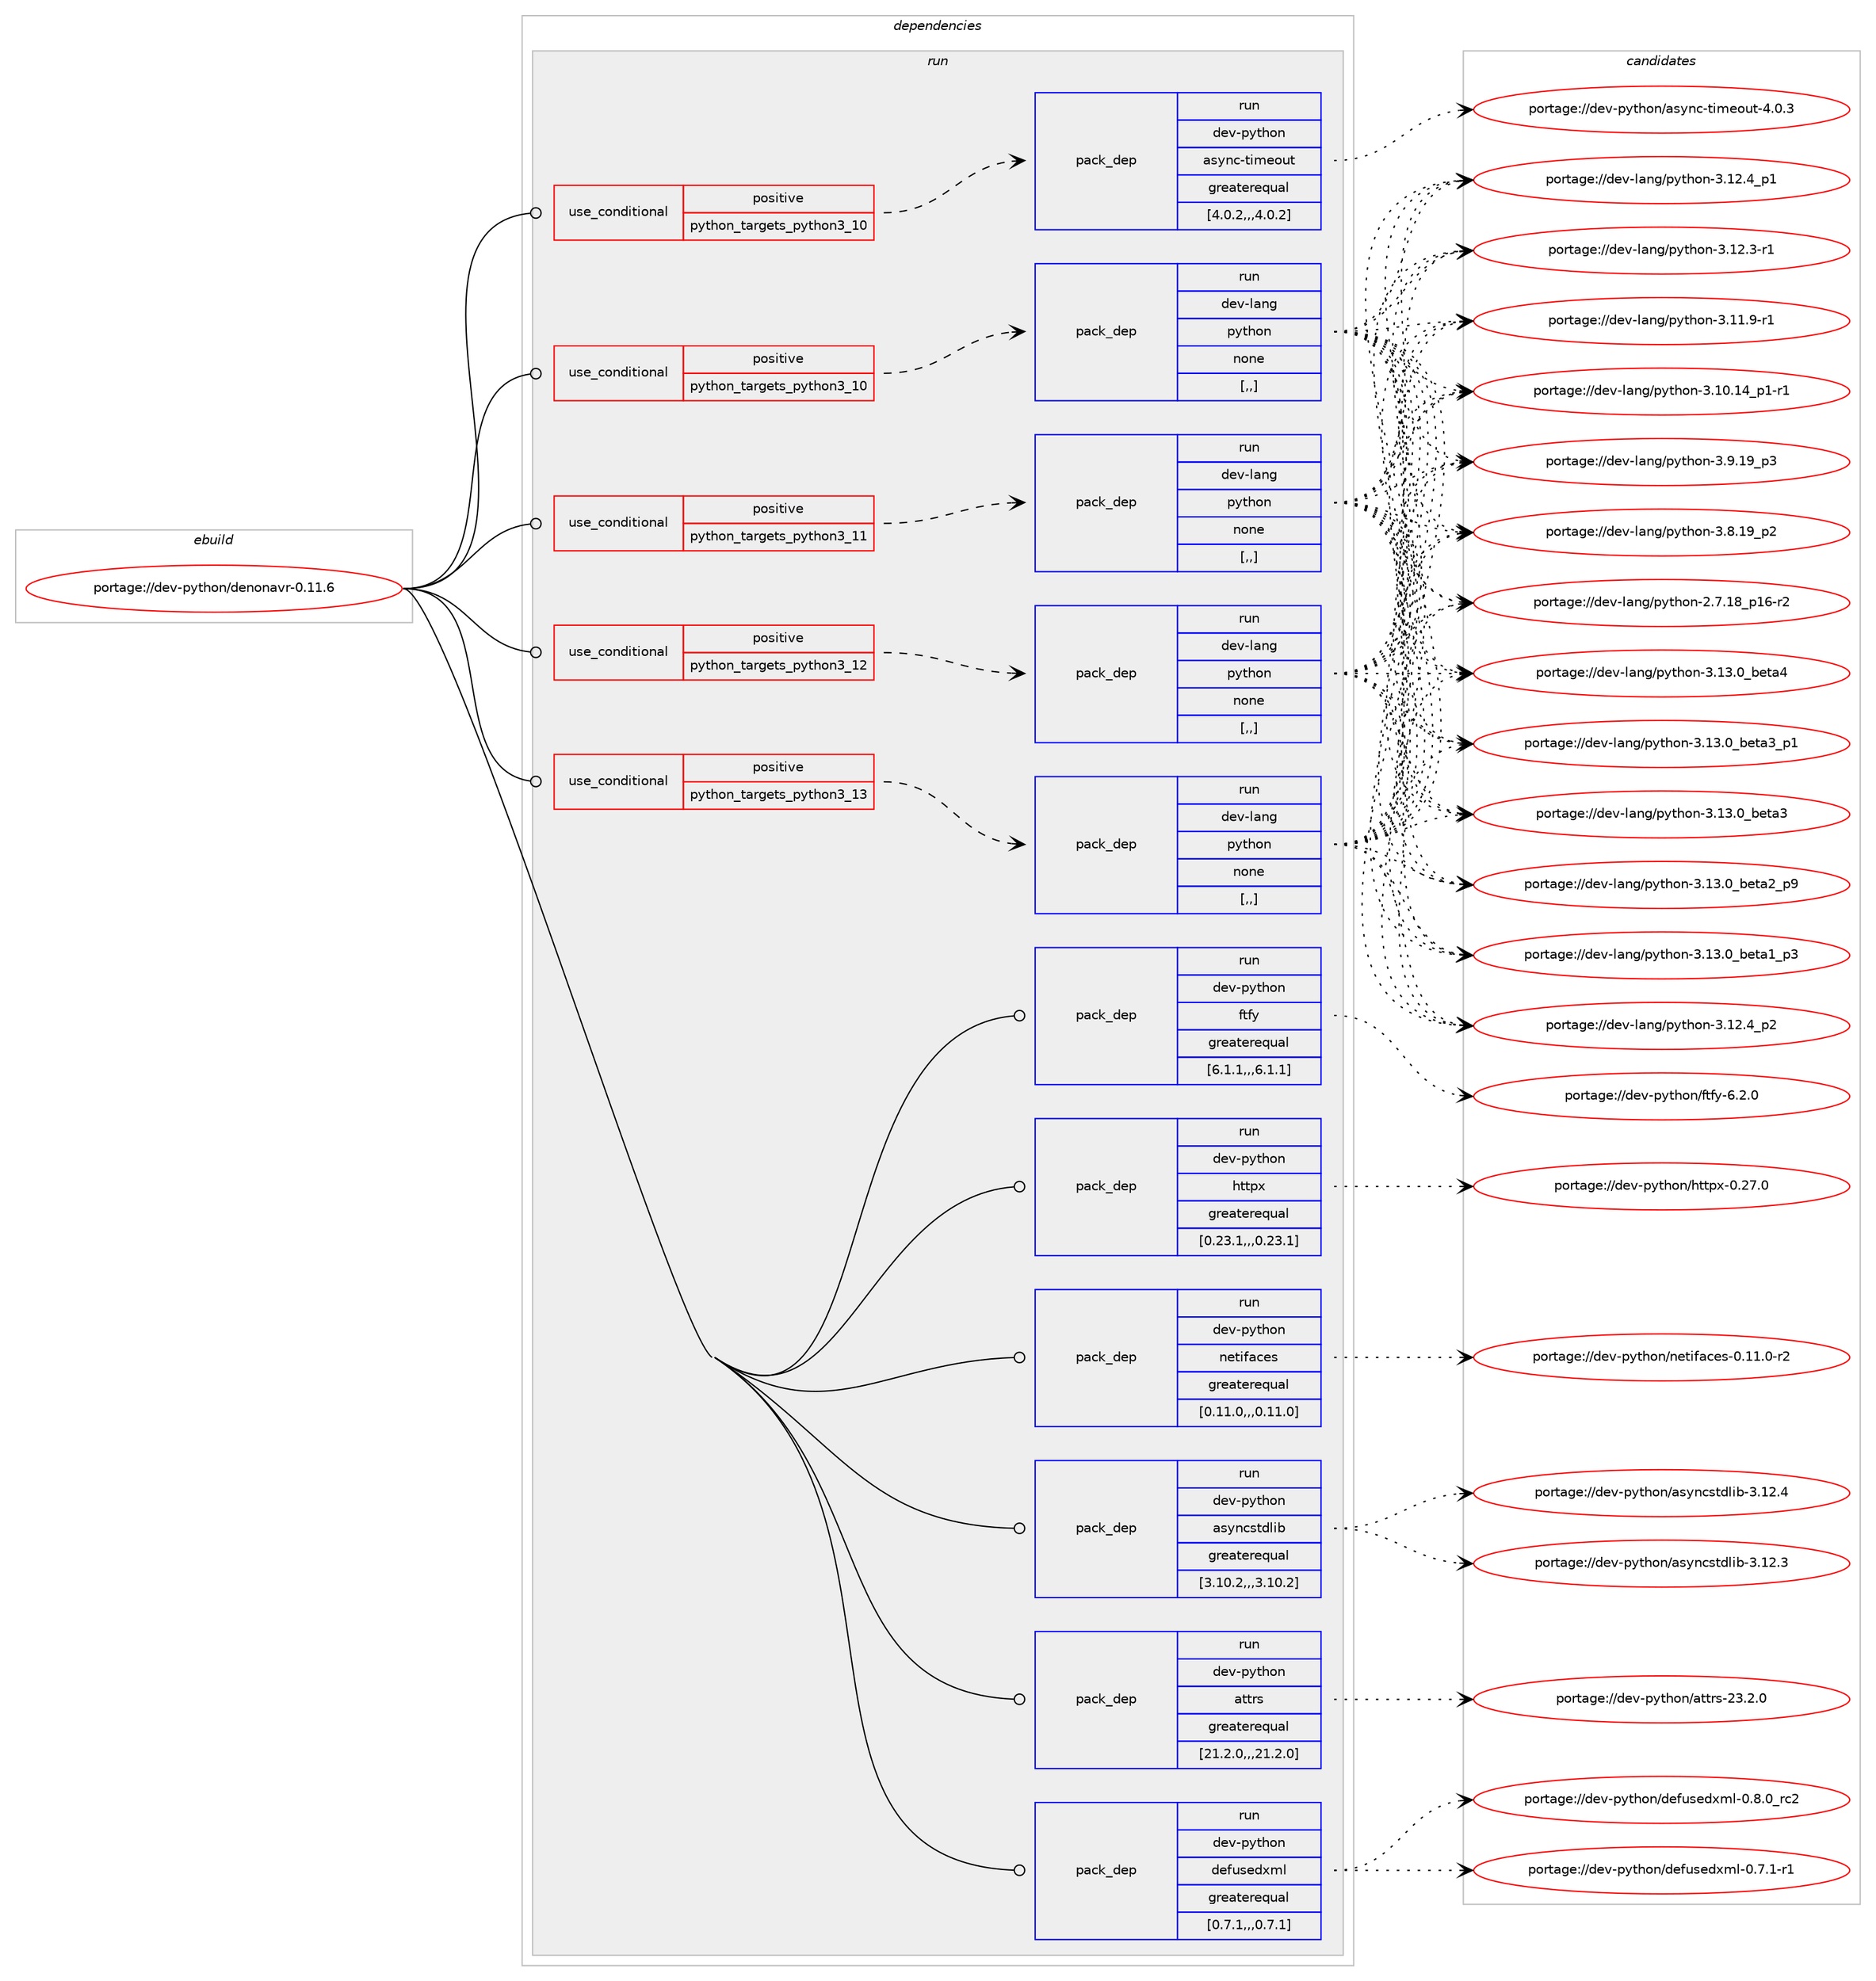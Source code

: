 digraph prolog {

# *************
# Graph options
# *************

newrank=true;
concentrate=true;
compound=true;
graph [rankdir=LR,fontname=Helvetica,fontsize=10,ranksep=1.5];#, ranksep=2.5, nodesep=0.2];
edge  [arrowhead=vee];
node  [fontname=Helvetica,fontsize=10];

# **********
# The ebuild
# **********

subgraph cluster_leftcol {
color=gray;
label=<<i>ebuild</i>>;
id [label="portage://dev-python/denonavr-0.11.6", color=red, width=4, href="../dev-python/denonavr-0.11.6.svg"];
}

# ****************
# The dependencies
# ****************

subgraph cluster_midcol {
color=gray;
label=<<i>dependencies</i>>;
subgraph cluster_compile {
fillcolor="#eeeeee";
style=filled;
label=<<i>compile</i>>;
}
subgraph cluster_compileandrun {
fillcolor="#eeeeee";
style=filled;
label=<<i>compile and run</i>>;
}
subgraph cluster_run {
fillcolor="#eeeeee";
style=filled;
label=<<i>run</i>>;
subgraph cond32315 {
dependency145319 [label=<<TABLE BORDER="0" CELLBORDER="1" CELLSPACING="0" CELLPADDING="4"><TR><TD ROWSPAN="3" CELLPADDING="10">use_conditional</TD></TR><TR><TD>positive</TD></TR><TR><TD>python_targets_python3_10</TD></TR></TABLE>>, shape=none, color=red];
subgraph pack111756 {
dependency145320 [label=<<TABLE BORDER="0" CELLBORDER="1" CELLSPACING="0" CELLPADDING="4" WIDTH="220"><TR><TD ROWSPAN="6" CELLPADDING="30">pack_dep</TD></TR><TR><TD WIDTH="110">run</TD></TR><TR><TD>dev-lang</TD></TR><TR><TD>python</TD></TR><TR><TD>none</TD></TR><TR><TD>[,,]</TD></TR></TABLE>>, shape=none, color=blue];
}
dependency145319:e -> dependency145320:w [weight=20,style="dashed",arrowhead="vee"];
}
id:e -> dependency145319:w [weight=20,style="solid",arrowhead="odot"];
subgraph cond32316 {
dependency145321 [label=<<TABLE BORDER="0" CELLBORDER="1" CELLSPACING="0" CELLPADDING="4"><TR><TD ROWSPAN="3" CELLPADDING="10">use_conditional</TD></TR><TR><TD>positive</TD></TR><TR><TD>python_targets_python3_10</TD></TR></TABLE>>, shape=none, color=red];
subgraph pack111757 {
dependency145322 [label=<<TABLE BORDER="0" CELLBORDER="1" CELLSPACING="0" CELLPADDING="4" WIDTH="220"><TR><TD ROWSPAN="6" CELLPADDING="30">pack_dep</TD></TR><TR><TD WIDTH="110">run</TD></TR><TR><TD>dev-python</TD></TR><TR><TD>async-timeout</TD></TR><TR><TD>greaterequal</TD></TR><TR><TD>[4.0.2,,,4.0.2]</TD></TR></TABLE>>, shape=none, color=blue];
}
dependency145321:e -> dependency145322:w [weight=20,style="dashed",arrowhead="vee"];
}
id:e -> dependency145321:w [weight=20,style="solid",arrowhead="odot"];
subgraph cond32317 {
dependency145323 [label=<<TABLE BORDER="0" CELLBORDER="1" CELLSPACING="0" CELLPADDING="4"><TR><TD ROWSPAN="3" CELLPADDING="10">use_conditional</TD></TR><TR><TD>positive</TD></TR><TR><TD>python_targets_python3_11</TD></TR></TABLE>>, shape=none, color=red];
subgraph pack111758 {
dependency145324 [label=<<TABLE BORDER="0" CELLBORDER="1" CELLSPACING="0" CELLPADDING="4" WIDTH="220"><TR><TD ROWSPAN="6" CELLPADDING="30">pack_dep</TD></TR><TR><TD WIDTH="110">run</TD></TR><TR><TD>dev-lang</TD></TR><TR><TD>python</TD></TR><TR><TD>none</TD></TR><TR><TD>[,,]</TD></TR></TABLE>>, shape=none, color=blue];
}
dependency145323:e -> dependency145324:w [weight=20,style="dashed",arrowhead="vee"];
}
id:e -> dependency145323:w [weight=20,style="solid",arrowhead="odot"];
subgraph cond32318 {
dependency145325 [label=<<TABLE BORDER="0" CELLBORDER="1" CELLSPACING="0" CELLPADDING="4"><TR><TD ROWSPAN="3" CELLPADDING="10">use_conditional</TD></TR><TR><TD>positive</TD></TR><TR><TD>python_targets_python3_12</TD></TR></TABLE>>, shape=none, color=red];
subgraph pack111759 {
dependency145326 [label=<<TABLE BORDER="0" CELLBORDER="1" CELLSPACING="0" CELLPADDING="4" WIDTH="220"><TR><TD ROWSPAN="6" CELLPADDING="30">pack_dep</TD></TR><TR><TD WIDTH="110">run</TD></TR><TR><TD>dev-lang</TD></TR><TR><TD>python</TD></TR><TR><TD>none</TD></TR><TR><TD>[,,]</TD></TR></TABLE>>, shape=none, color=blue];
}
dependency145325:e -> dependency145326:w [weight=20,style="dashed",arrowhead="vee"];
}
id:e -> dependency145325:w [weight=20,style="solid",arrowhead="odot"];
subgraph cond32319 {
dependency145327 [label=<<TABLE BORDER="0" CELLBORDER="1" CELLSPACING="0" CELLPADDING="4"><TR><TD ROWSPAN="3" CELLPADDING="10">use_conditional</TD></TR><TR><TD>positive</TD></TR><TR><TD>python_targets_python3_13</TD></TR></TABLE>>, shape=none, color=red];
subgraph pack111760 {
dependency145328 [label=<<TABLE BORDER="0" CELLBORDER="1" CELLSPACING="0" CELLPADDING="4" WIDTH="220"><TR><TD ROWSPAN="6" CELLPADDING="30">pack_dep</TD></TR><TR><TD WIDTH="110">run</TD></TR><TR><TD>dev-lang</TD></TR><TR><TD>python</TD></TR><TR><TD>none</TD></TR><TR><TD>[,,]</TD></TR></TABLE>>, shape=none, color=blue];
}
dependency145327:e -> dependency145328:w [weight=20,style="dashed",arrowhead="vee"];
}
id:e -> dependency145327:w [weight=20,style="solid",arrowhead="odot"];
subgraph pack111761 {
dependency145329 [label=<<TABLE BORDER="0" CELLBORDER="1" CELLSPACING="0" CELLPADDING="4" WIDTH="220"><TR><TD ROWSPAN="6" CELLPADDING="30">pack_dep</TD></TR><TR><TD WIDTH="110">run</TD></TR><TR><TD>dev-python</TD></TR><TR><TD>asyncstdlib</TD></TR><TR><TD>greaterequal</TD></TR><TR><TD>[3.10.2,,,3.10.2]</TD></TR></TABLE>>, shape=none, color=blue];
}
id:e -> dependency145329:w [weight=20,style="solid",arrowhead="odot"];
subgraph pack111762 {
dependency145330 [label=<<TABLE BORDER="0" CELLBORDER="1" CELLSPACING="0" CELLPADDING="4" WIDTH="220"><TR><TD ROWSPAN="6" CELLPADDING="30">pack_dep</TD></TR><TR><TD WIDTH="110">run</TD></TR><TR><TD>dev-python</TD></TR><TR><TD>attrs</TD></TR><TR><TD>greaterequal</TD></TR><TR><TD>[21.2.0,,,21.2.0]</TD></TR></TABLE>>, shape=none, color=blue];
}
id:e -> dependency145330:w [weight=20,style="solid",arrowhead="odot"];
subgraph pack111763 {
dependency145331 [label=<<TABLE BORDER="0" CELLBORDER="1" CELLSPACING="0" CELLPADDING="4" WIDTH="220"><TR><TD ROWSPAN="6" CELLPADDING="30">pack_dep</TD></TR><TR><TD WIDTH="110">run</TD></TR><TR><TD>dev-python</TD></TR><TR><TD>defusedxml</TD></TR><TR><TD>greaterequal</TD></TR><TR><TD>[0.7.1,,,0.7.1]</TD></TR></TABLE>>, shape=none, color=blue];
}
id:e -> dependency145331:w [weight=20,style="solid",arrowhead="odot"];
subgraph pack111764 {
dependency145332 [label=<<TABLE BORDER="0" CELLBORDER="1" CELLSPACING="0" CELLPADDING="4" WIDTH="220"><TR><TD ROWSPAN="6" CELLPADDING="30">pack_dep</TD></TR><TR><TD WIDTH="110">run</TD></TR><TR><TD>dev-python</TD></TR><TR><TD>ftfy</TD></TR><TR><TD>greaterequal</TD></TR><TR><TD>[6.1.1,,,6.1.1]</TD></TR></TABLE>>, shape=none, color=blue];
}
id:e -> dependency145332:w [weight=20,style="solid",arrowhead="odot"];
subgraph pack111765 {
dependency145333 [label=<<TABLE BORDER="0" CELLBORDER="1" CELLSPACING="0" CELLPADDING="4" WIDTH="220"><TR><TD ROWSPAN="6" CELLPADDING="30">pack_dep</TD></TR><TR><TD WIDTH="110">run</TD></TR><TR><TD>dev-python</TD></TR><TR><TD>httpx</TD></TR><TR><TD>greaterequal</TD></TR><TR><TD>[0.23.1,,,0.23.1]</TD></TR></TABLE>>, shape=none, color=blue];
}
id:e -> dependency145333:w [weight=20,style="solid",arrowhead="odot"];
subgraph pack111766 {
dependency145334 [label=<<TABLE BORDER="0" CELLBORDER="1" CELLSPACING="0" CELLPADDING="4" WIDTH="220"><TR><TD ROWSPAN="6" CELLPADDING="30">pack_dep</TD></TR><TR><TD WIDTH="110">run</TD></TR><TR><TD>dev-python</TD></TR><TR><TD>netifaces</TD></TR><TR><TD>greaterequal</TD></TR><TR><TD>[0.11.0,,,0.11.0]</TD></TR></TABLE>>, shape=none, color=blue];
}
id:e -> dependency145334:w [weight=20,style="solid",arrowhead="odot"];
}
}

# **************
# The candidates
# **************

subgraph cluster_choices {
rank=same;
color=gray;
label=<<i>candidates</i>>;

subgraph choice111756 {
color=black;
nodesep=1;
choice1001011184510897110103471121211161041111104551464951464895981011169752 [label="portage://dev-lang/python-3.13.0_beta4", color=red, width=4,href="../dev-lang/python-3.13.0_beta4.svg"];
choice10010111845108971101034711212111610411111045514649514648959810111697519511249 [label="portage://dev-lang/python-3.13.0_beta3_p1", color=red, width=4,href="../dev-lang/python-3.13.0_beta3_p1.svg"];
choice1001011184510897110103471121211161041111104551464951464895981011169751 [label="portage://dev-lang/python-3.13.0_beta3", color=red, width=4,href="../dev-lang/python-3.13.0_beta3.svg"];
choice10010111845108971101034711212111610411111045514649514648959810111697509511257 [label="portage://dev-lang/python-3.13.0_beta2_p9", color=red, width=4,href="../dev-lang/python-3.13.0_beta2_p9.svg"];
choice10010111845108971101034711212111610411111045514649514648959810111697499511251 [label="portage://dev-lang/python-3.13.0_beta1_p3", color=red, width=4,href="../dev-lang/python-3.13.0_beta1_p3.svg"];
choice100101118451089711010347112121116104111110455146495046529511250 [label="portage://dev-lang/python-3.12.4_p2", color=red, width=4,href="../dev-lang/python-3.12.4_p2.svg"];
choice100101118451089711010347112121116104111110455146495046529511249 [label="portage://dev-lang/python-3.12.4_p1", color=red, width=4,href="../dev-lang/python-3.12.4_p1.svg"];
choice100101118451089711010347112121116104111110455146495046514511449 [label="portage://dev-lang/python-3.12.3-r1", color=red, width=4,href="../dev-lang/python-3.12.3-r1.svg"];
choice100101118451089711010347112121116104111110455146494946574511449 [label="portage://dev-lang/python-3.11.9-r1", color=red, width=4,href="../dev-lang/python-3.11.9-r1.svg"];
choice100101118451089711010347112121116104111110455146494846495295112494511449 [label="portage://dev-lang/python-3.10.14_p1-r1", color=red, width=4,href="../dev-lang/python-3.10.14_p1-r1.svg"];
choice100101118451089711010347112121116104111110455146574649579511251 [label="portage://dev-lang/python-3.9.19_p3", color=red, width=4,href="../dev-lang/python-3.9.19_p3.svg"];
choice100101118451089711010347112121116104111110455146564649579511250 [label="portage://dev-lang/python-3.8.19_p2", color=red, width=4,href="../dev-lang/python-3.8.19_p2.svg"];
choice100101118451089711010347112121116104111110455046554649569511249544511450 [label="portage://dev-lang/python-2.7.18_p16-r2", color=red, width=4,href="../dev-lang/python-2.7.18_p16-r2.svg"];
dependency145320:e -> choice1001011184510897110103471121211161041111104551464951464895981011169752:w [style=dotted,weight="100"];
dependency145320:e -> choice10010111845108971101034711212111610411111045514649514648959810111697519511249:w [style=dotted,weight="100"];
dependency145320:e -> choice1001011184510897110103471121211161041111104551464951464895981011169751:w [style=dotted,weight="100"];
dependency145320:e -> choice10010111845108971101034711212111610411111045514649514648959810111697509511257:w [style=dotted,weight="100"];
dependency145320:e -> choice10010111845108971101034711212111610411111045514649514648959810111697499511251:w [style=dotted,weight="100"];
dependency145320:e -> choice100101118451089711010347112121116104111110455146495046529511250:w [style=dotted,weight="100"];
dependency145320:e -> choice100101118451089711010347112121116104111110455146495046529511249:w [style=dotted,weight="100"];
dependency145320:e -> choice100101118451089711010347112121116104111110455146495046514511449:w [style=dotted,weight="100"];
dependency145320:e -> choice100101118451089711010347112121116104111110455146494946574511449:w [style=dotted,weight="100"];
dependency145320:e -> choice100101118451089711010347112121116104111110455146494846495295112494511449:w [style=dotted,weight="100"];
dependency145320:e -> choice100101118451089711010347112121116104111110455146574649579511251:w [style=dotted,weight="100"];
dependency145320:e -> choice100101118451089711010347112121116104111110455146564649579511250:w [style=dotted,weight="100"];
dependency145320:e -> choice100101118451089711010347112121116104111110455046554649569511249544511450:w [style=dotted,weight="100"];
}
subgraph choice111757 {
color=black;
nodesep=1;
choice1001011184511212111610411111047971151211109945116105109101111117116455246484651 [label="portage://dev-python/async-timeout-4.0.3", color=red, width=4,href="../dev-python/async-timeout-4.0.3.svg"];
dependency145322:e -> choice1001011184511212111610411111047971151211109945116105109101111117116455246484651:w [style=dotted,weight="100"];
}
subgraph choice111758 {
color=black;
nodesep=1;
choice1001011184510897110103471121211161041111104551464951464895981011169752 [label="portage://dev-lang/python-3.13.0_beta4", color=red, width=4,href="../dev-lang/python-3.13.0_beta4.svg"];
choice10010111845108971101034711212111610411111045514649514648959810111697519511249 [label="portage://dev-lang/python-3.13.0_beta3_p1", color=red, width=4,href="../dev-lang/python-3.13.0_beta3_p1.svg"];
choice1001011184510897110103471121211161041111104551464951464895981011169751 [label="portage://dev-lang/python-3.13.0_beta3", color=red, width=4,href="../dev-lang/python-3.13.0_beta3.svg"];
choice10010111845108971101034711212111610411111045514649514648959810111697509511257 [label="portage://dev-lang/python-3.13.0_beta2_p9", color=red, width=4,href="../dev-lang/python-3.13.0_beta2_p9.svg"];
choice10010111845108971101034711212111610411111045514649514648959810111697499511251 [label="portage://dev-lang/python-3.13.0_beta1_p3", color=red, width=4,href="../dev-lang/python-3.13.0_beta1_p3.svg"];
choice100101118451089711010347112121116104111110455146495046529511250 [label="portage://dev-lang/python-3.12.4_p2", color=red, width=4,href="../dev-lang/python-3.12.4_p2.svg"];
choice100101118451089711010347112121116104111110455146495046529511249 [label="portage://dev-lang/python-3.12.4_p1", color=red, width=4,href="../dev-lang/python-3.12.4_p1.svg"];
choice100101118451089711010347112121116104111110455146495046514511449 [label="portage://dev-lang/python-3.12.3-r1", color=red, width=4,href="../dev-lang/python-3.12.3-r1.svg"];
choice100101118451089711010347112121116104111110455146494946574511449 [label="portage://dev-lang/python-3.11.9-r1", color=red, width=4,href="../dev-lang/python-3.11.9-r1.svg"];
choice100101118451089711010347112121116104111110455146494846495295112494511449 [label="portage://dev-lang/python-3.10.14_p1-r1", color=red, width=4,href="../dev-lang/python-3.10.14_p1-r1.svg"];
choice100101118451089711010347112121116104111110455146574649579511251 [label="portage://dev-lang/python-3.9.19_p3", color=red, width=4,href="../dev-lang/python-3.9.19_p3.svg"];
choice100101118451089711010347112121116104111110455146564649579511250 [label="portage://dev-lang/python-3.8.19_p2", color=red, width=4,href="../dev-lang/python-3.8.19_p2.svg"];
choice100101118451089711010347112121116104111110455046554649569511249544511450 [label="portage://dev-lang/python-2.7.18_p16-r2", color=red, width=4,href="../dev-lang/python-2.7.18_p16-r2.svg"];
dependency145324:e -> choice1001011184510897110103471121211161041111104551464951464895981011169752:w [style=dotted,weight="100"];
dependency145324:e -> choice10010111845108971101034711212111610411111045514649514648959810111697519511249:w [style=dotted,weight="100"];
dependency145324:e -> choice1001011184510897110103471121211161041111104551464951464895981011169751:w [style=dotted,weight="100"];
dependency145324:e -> choice10010111845108971101034711212111610411111045514649514648959810111697509511257:w [style=dotted,weight="100"];
dependency145324:e -> choice10010111845108971101034711212111610411111045514649514648959810111697499511251:w [style=dotted,weight="100"];
dependency145324:e -> choice100101118451089711010347112121116104111110455146495046529511250:w [style=dotted,weight="100"];
dependency145324:e -> choice100101118451089711010347112121116104111110455146495046529511249:w [style=dotted,weight="100"];
dependency145324:e -> choice100101118451089711010347112121116104111110455146495046514511449:w [style=dotted,weight="100"];
dependency145324:e -> choice100101118451089711010347112121116104111110455146494946574511449:w [style=dotted,weight="100"];
dependency145324:e -> choice100101118451089711010347112121116104111110455146494846495295112494511449:w [style=dotted,weight="100"];
dependency145324:e -> choice100101118451089711010347112121116104111110455146574649579511251:w [style=dotted,weight="100"];
dependency145324:e -> choice100101118451089711010347112121116104111110455146564649579511250:w [style=dotted,weight="100"];
dependency145324:e -> choice100101118451089711010347112121116104111110455046554649569511249544511450:w [style=dotted,weight="100"];
}
subgraph choice111759 {
color=black;
nodesep=1;
choice1001011184510897110103471121211161041111104551464951464895981011169752 [label="portage://dev-lang/python-3.13.0_beta4", color=red, width=4,href="../dev-lang/python-3.13.0_beta4.svg"];
choice10010111845108971101034711212111610411111045514649514648959810111697519511249 [label="portage://dev-lang/python-3.13.0_beta3_p1", color=red, width=4,href="../dev-lang/python-3.13.0_beta3_p1.svg"];
choice1001011184510897110103471121211161041111104551464951464895981011169751 [label="portage://dev-lang/python-3.13.0_beta3", color=red, width=4,href="../dev-lang/python-3.13.0_beta3.svg"];
choice10010111845108971101034711212111610411111045514649514648959810111697509511257 [label="portage://dev-lang/python-3.13.0_beta2_p9", color=red, width=4,href="../dev-lang/python-3.13.0_beta2_p9.svg"];
choice10010111845108971101034711212111610411111045514649514648959810111697499511251 [label="portage://dev-lang/python-3.13.0_beta1_p3", color=red, width=4,href="../dev-lang/python-3.13.0_beta1_p3.svg"];
choice100101118451089711010347112121116104111110455146495046529511250 [label="portage://dev-lang/python-3.12.4_p2", color=red, width=4,href="../dev-lang/python-3.12.4_p2.svg"];
choice100101118451089711010347112121116104111110455146495046529511249 [label="portage://dev-lang/python-3.12.4_p1", color=red, width=4,href="../dev-lang/python-3.12.4_p1.svg"];
choice100101118451089711010347112121116104111110455146495046514511449 [label="portage://dev-lang/python-3.12.3-r1", color=red, width=4,href="../dev-lang/python-3.12.3-r1.svg"];
choice100101118451089711010347112121116104111110455146494946574511449 [label="portage://dev-lang/python-3.11.9-r1", color=red, width=4,href="../dev-lang/python-3.11.9-r1.svg"];
choice100101118451089711010347112121116104111110455146494846495295112494511449 [label="portage://dev-lang/python-3.10.14_p1-r1", color=red, width=4,href="../dev-lang/python-3.10.14_p1-r1.svg"];
choice100101118451089711010347112121116104111110455146574649579511251 [label="portage://dev-lang/python-3.9.19_p3", color=red, width=4,href="../dev-lang/python-3.9.19_p3.svg"];
choice100101118451089711010347112121116104111110455146564649579511250 [label="portage://dev-lang/python-3.8.19_p2", color=red, width=4,href="../dev-lang/python-3.8.19_p2.svg"];
choice100101118451089711010347112121116104111110455046554649569511249544511450 [label="portage://dev-lang/python-2.7.18_p16-r2", color=red, width=4,href="../dev-lang/python-2.7.18_p16-r2.svg"];
dependency145326:e -> choice1001011184510897110103471121211161041111104551464951464895981011169752:w [style=dotted,weight="100"];
dependency145326:e -> choice10010111845108971101034711212111610411111045514649514648959810111697519511249:w [style=dotted,weight="100"];
dependency145326:e -> choice1001011184510897110103471121211161041111104551464951464895981011169751:w [style=dotted,weight="100"];
dependency145326:e -> choice10010111845108971101034711212111610411111045514649514648959810111697509511257:w [style=dotted,weight="100"];
dependency145326:e -> choice10010111845108971101034711212111610411111045514649514648959810111697499511251:w [style=dotted,weight="100"];
dependency145326:e -> choice100101118451089711010347112121116104111110455146495046529511250:w [style=dotted,weight="100"];
dependency145326:e -> choice100101118451089711010347112121116104111110455146495046529511249:w [style=dotted,weight="100"];
dependency145326:e -> choice100101118451089711010347112121116104111110455146495046514511449:w [style=dotted,weight="100"];
dependency145326:e -> choice100101118451089711010347112121116104111110455146494946574511449:w [style=dotted,weight="100"];
dependency145326:e -> choice100101118451089711010347112121116104111110455146494846495295112494511449:w [style=dotted,weight="100"];
dependency145326:e -> choice100101118451089711010347112121116104111110455146574649579511251:w [style=dotted,weight="100"];
dependency145326:e -> choice100101118451089711010347112121116104111110455146564649579511250:w [style=dotted,weight="100"];
dependency145326:e -> choice100101118451089711010347112121116104111110455046554649569511249544511450:w [style=dotted,weight="100"];
}
subgraph choice111760 {
color=black;
nodesep=1;
choice1001011184510897110103471121211161041111104551464951464895981011169752 [label="portage://dev-lang/python-3.13.0_beta4", color=red, width=4,href="../dev-lang/python-3.13.0_beta4.svg"];
choice10010111845108971101034711212111610411111045514649514648959810111697519511249 [label="portage://dev-lang/python-3.13.0_beta3_p1", color=red, width=4,href="../dev-lang/python-3.13.0_beta3_p1.svg"];
choice1001011184510897110103471121211161041111104551464951464895981011169751 [label="portage://dev-lang/python-3.13.0_beta3", color=red, width=4,href="../dev-lang/python-3.13.0_beta3.svg"];
choice10010111845108971101034711212111610411111045514649514648959810111697509511257 [label="portage://dev-lang/python-3.13.0_beta2_p9", color=red, width=4,href="../dev-lang/python-3.13.0_beta2_p9.svg"];
choice10010111845108971101034711212111610411111045514649514648959810111697499511251 [label="portage://dev-lang/python-3.13.0_beta1_p3", color=red, width=4,href="../dev-lang/python-3.13.0_beta1_p3.svg"];
choice100101118451089711010347112121116104111110455146495046529511250 [label="portage://dev-lang/python-3.12.4_p2", color=red, width=4,href="../dev-lang/python-3.12.4_p2.svg"];
choice100101118451089711010347112121116104111110455146495046529511249 [label="portage://dev-lang/python-3.12.4_p1", color=red, width=4,href="../dev-lang/python-3.12.4_p1.svg"];
choice100101118451089711010347112121116104111110455146495046514511449 [label="portage://dev-lang/python-3.12.3-r1", color=red, width=4,href="../dev-lang/python-3.12.3-r1.svg"];
choice100101118451089711010347112121116104111110455146494946574511449 [label="portage://dev-lang/python-3.11.9-r1", color=red, width=4,href="../dev-lang/python-3.11.9-r1.svg"];
choice100101118451089711010347112121116104111110455146494846495295112494511449 [label="portage://dev-lang/python-3.10.14_p1-r1", color=red, width=4,href="../dev-lang/python-3.10.14_p1-r1.svg"];
choice100101118451089711010347112121116104111110455146574649579511251 [label="portage://dev-lang/python-3.9.19_p3", color=red, width=4,href="../dev-lang/python-3.9.19_p3.svg"];
choice100101118451089711010347112121116104111110455146564649579511250 [label="portage://dev-lang/python-3.8.19_p2", color=red, width=4,href="../dev-lang/python-3.8.19_p2.svg"];
choice100101118451089711010347112121116104111110455046554649569511249544511450 [label="portage://dev-lang/python-2.7.18_p16-r2", color=red, width=4,href="../dev-lang/python-2.7.18_p16-r2.svg"];
dependency145328:e -> choice1001011184510897110103471121211161041111104551464951464895981011169752:w [style=dotted,weight="100"];
dependency145328:e -> choice10010111845108971101034711212111610411111045514649514648959810111697519511249:w [style=dotted,weight="100"];
dependency145328:e -> choice1001011184510897110103471121211161041111104551464951464895981011169751:w [style=dotted,weight="100"];
dependency145328:e -> choice10010111845108971101034711212111610411111045514649514648959810111697509511257:w [style=dotted,weight="100"];
dependency145328:e -> choice10010111845108971101034711212111610411111045514649514648959810111697499511251:w [style=dotted,weight="100"];
dependency145328:e -> choice100101118451089711010347112121116104111110455146495046529511250:w [style=dotted,weight="100"];
dependency145328:e -> choice100101118451089711010347112121116104111110455146495046529511249:w [style=dotted,weight="100"];
dependency145328:e -> choice100101118451089711010347112121116104111110455146495046514511449:w [style=dotted,weight="100"];
dependency145328:e -> choice100101118451089711010347112121116104111110455146494946574511449:w [style=dotted,weight="100"];
dependency145328:e -> choice100101118451089711010347112121116104111110455146494846495295112494511449:w [style=dotted,weight="100"];
dependency145328:e -> choice100101118451089711010347112121116104111110455146574649579511251:w [style=dotted,weight="100"];
dependency145328:e -> choice100101118451089711010347112121116104111110455146564649579511250:w [style=dotted,weight="100"];
dependency145328:e -> choice100101118451089711010347112121116104111110455046554649569511249544511450:w [style=dotted,weight="100"];
}
subgraph choice111761 {
color=black;
nodesep=1;
choice100101118451121211161041111104797115121110991151161001081059845514649504652 [label="portage://dev-python/asyncstdlib-3.12.4", color=red, width=4,href="../dev-python/asyncstdlib-3.12.4.svg"];
choice100101118451121211161041111104797115121110991151161001081059845514649504651 [label="portage://dev-python/asyncstdlib-3.12.3", color=red, width=4,href="../dev-python/asyncstdlib-3.12.3.svg"];
dependency145329:e -> choice100101118451121211161041111104797115121110991151161001081059845514649504652:w [style=dotted,weight="100"];
dependency145329:e -> choice100101118451121211161041111104797115121110991151161001081059845514649504651:w [style=dotted,weight="100"];
}
subgraph choice111762 {
color=black;
nodesep=1;
choice10010111845112121116104111110479711611611411545505146504648 [label="portage://dev-python/attrs-23.2.0", color=red, width=4,href="../dev-python/attrs-23.2.0.svg"];
dependency145330:e -> choice10010111845112121116104111110479711611611411545505146504648:w [style=dotted,weight="100"];
}
subgraph choice111763 {
color=black;
nodesep=1;
choice1001011184511212111610411111047100101102117115101100120109108454846564648951149950 [label="portage://dev-python/defusedxml-0.8.0_rc2", color=red, width=4,href="../dev-python/defusedxml-0.8.0_rc2.svg"];
choice10010111845112121116104111110471001011021171151011001201091084548465546494511449 [label="portage://dev-python/defusedxml-0.7.1-r1", color=red, width=4,href="../dev-python/defusedxml-0.7.1-r1.svg"];
dependency145331:e -> choice1001011184511212111610411111047100101102117115101100120109108454846564648951149950:w [style=dotted,weight="100"];
dependency145331:e -> choice10010111845112121116104111110471001011021171151011001201091084548465546494511449:w [style=dotted,weight="100"];
}
subgraph choice111764 {
color=black;
nodesep=1;
choice1001011184511212111610411111047102116102121455446504648 [label="portage://dev-python/ftfy-6.2.0", color=red, width=4,href="../dev-python/ftfy-6.2.0.svg"];
dependency145332:e -> choice1001011184511212111610411111047102116102121455446504648:w [style=dotted,weight="100"];
}
subgraph choice111765 {
color=black;
nodesep=1;
choice100101118451121211161041111104710411611611212045484650554648 [label="portage://dev-python/httpx-0.27.0", color=red, width=4,href="../dev-python/httpx-0.27.0.svg"];
dependency145333:e -> choice100101118451121211161041111104710411611611212045484650554648:w [style=dotted,weight="100"];
}
subgraph choice111766 {
color=black;
nodesep=1;
choice10010111845112121116104111110471101011161051029799101115454846494946484511450 [label="portage://dev-python/netifaces-0.11.0-r2", color=red, width=4,href="../dev-python/netifaces-0.11.0-r2.svg"];
dependency145334:e -> choice10010111845112121116104111110471101011161051029799101115454846494946484511450:w [style=dotted,weight="100"];
}
}

}

